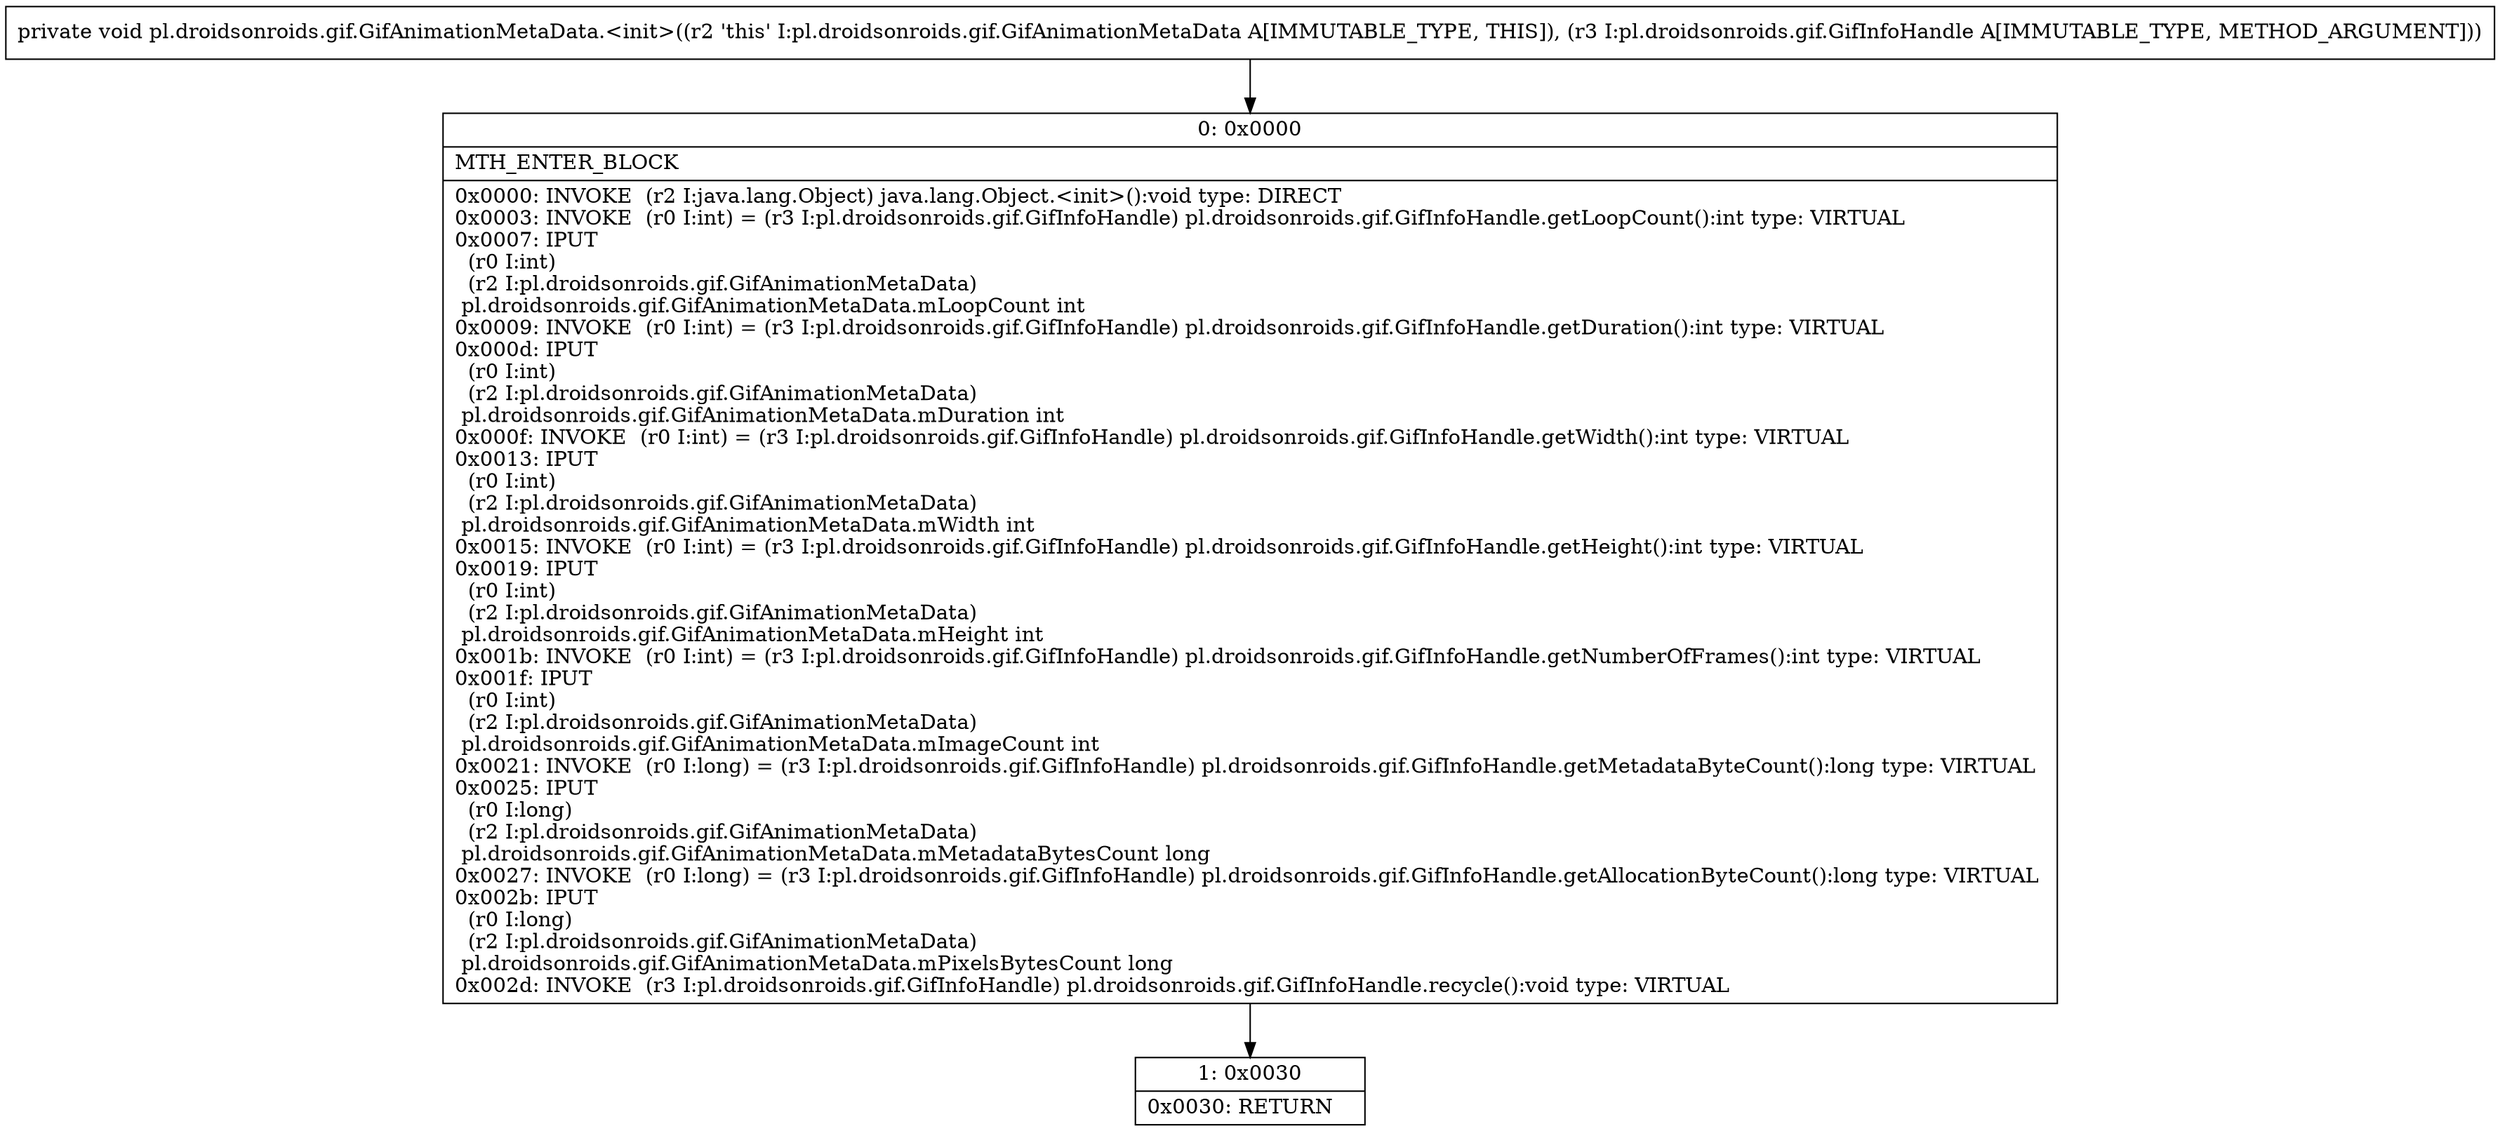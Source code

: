 digraph "CFG forpl.droidsonroids.gif.GifAnimationMetaData.\<init\>(Lpl\/droidsonroids\/gif\/GifInfoHandle;)V" {
Node_0 [shape=record,label="{0\:\ 0x0000|MTH_ENTER_BLOCK\l|0x0000: INVOKE  (r2 I:java.lang.Object) java.lang.Object.\<init\>():void type: DIRECT \l0x0003: INVOKE  (r0 I:int) = (r3 I:pl.droidsonroids.gif.GifInfoHandle) pl.droidsonroids.gif.GifInfoHandle.getLoopCount():int type: VIRTUAL \l0x0007: IPUT  \l  (r0 I:int)\l  (r2 I:pl.droidsonroids.gif.GifAnimationMetaData)\l pl.droidsonroids.gif.GifAnimationMetaData.mLoopCount int \l0x0009: INVOKE  (r0 I:int) = (r3 I:pl.droidsonroids.gif.GifInfoHandle) pl.droidsonroids.gif.GifInfoHandle.getDuration():int type: VIRTUAL \l0x000d: IPUT  \l  (r0 I:int)\l  (r2 I:pl.droidsonroids.gif.GifAnimationMetaData)\l pl.droidsonroids.gif.GifAnimationMetaData.mDuration int \l0x000f: INVOKE  (r0 I:int) = (r3 I:pl.droidsonroids.gif.GifInfoHandle) pl.droidsonroids.gif.GifInfoHandle.getWidth():int type: VIRTUAL \l0x0013: IPUT  \l  (r0 I:int)\l  (r2 I:pl.droidsonroids.gif.GifAnimationMetaData)\l pl.droidsonroids.gif.GifAnimationMetaData.mWidth int \l0x0015: INVOKE  (r0 I:int) = (r3 I:pl.droidsonroids.gif.GifInfoHandle) pl.droidsonroids.gif.GifInfoHandle.getHeight():int type: VIRTUAL \l0x0019: IPUT  \l  (r0 I:int)\l  (r2 I:pl.droidsonroids.gif.GifAnimationMetaData)\l pl.droidsonroids.gif.GifAnimationMetaData.mHeight int \l0x001b: INVOKE  (r0 I:int) = (r3 I:pl.droidsonroids.gif.GifInfoHandle) pl.droidsonroids.gif.GifInfoHandle.getNumberOfFrames():int type: VIRTUAL \l0x001f: IPUT  \l  (r0 I:int)\l  (r2 I:pl.droidsonroids.gif.GifAnimationMetaData)\l pl.droidsonroids.gif.GifAnimationMetaData.mImageCount int \l0x0021: INVOKE  (r0 I:long) = (r3 I:pl.droidsonroids.gif.GifInfoHandle) pl.droidsonroids.gif.GifInfoHandle.getMetadataByteCount():long type: VIRTUAL \l0x0025: IPUT  \l  (r0 I:long)\l  (r2 I:pl.droidsonroids.gif.GifAnimationMetaData)\l pl.droidsonroids.gif.GifAnimationMetaData.mMetadataBytesCount long \l0x0027: INVOKE  (r0 I:long) = (r3 I:pl.droidsonroids.gif.GifInfoHandle) pl.droidsonroids.gif.GifInfoHandle.getAllocationByteCount():long type: VIRTUAL \l0x002b: IPUT  \l  (r0 I:long)\l  (r2 I:pl.droidsonroids.gif.GifAnimationMetaData)\l pl.droidsonroids.gif.GifAnimationMetaData.mPixelsBytesCount long \l0x002d: INVOKE  (r3 I:pl.droidsonroids.gif.GifInfoHandle) pl.droidsonroids.gif.GifInfoHandle.recycle():void type: VIRTUAL \l}"];
Node_1 [shape=record,label="{1\:\ 0x0030|0x0030: RETURN   \l}"];
MethodNode[shape=record,label="{private void pl.droidsonroids.gif.GifAnimationMetaData.\<init\>((r2 'this' I:pl.droidsonroids.gif.GifAnimationMetaData A[IMMUTABLE_TYPE, THIS]), (r3 I:pl.droidsonroids.gif.GifInfoHandle A[IMMUTABLE_TYPE, METHOD_ARGUMENT])) }"];
MethodNode -> Node_0;
Node_0 -> Node_1;
}

